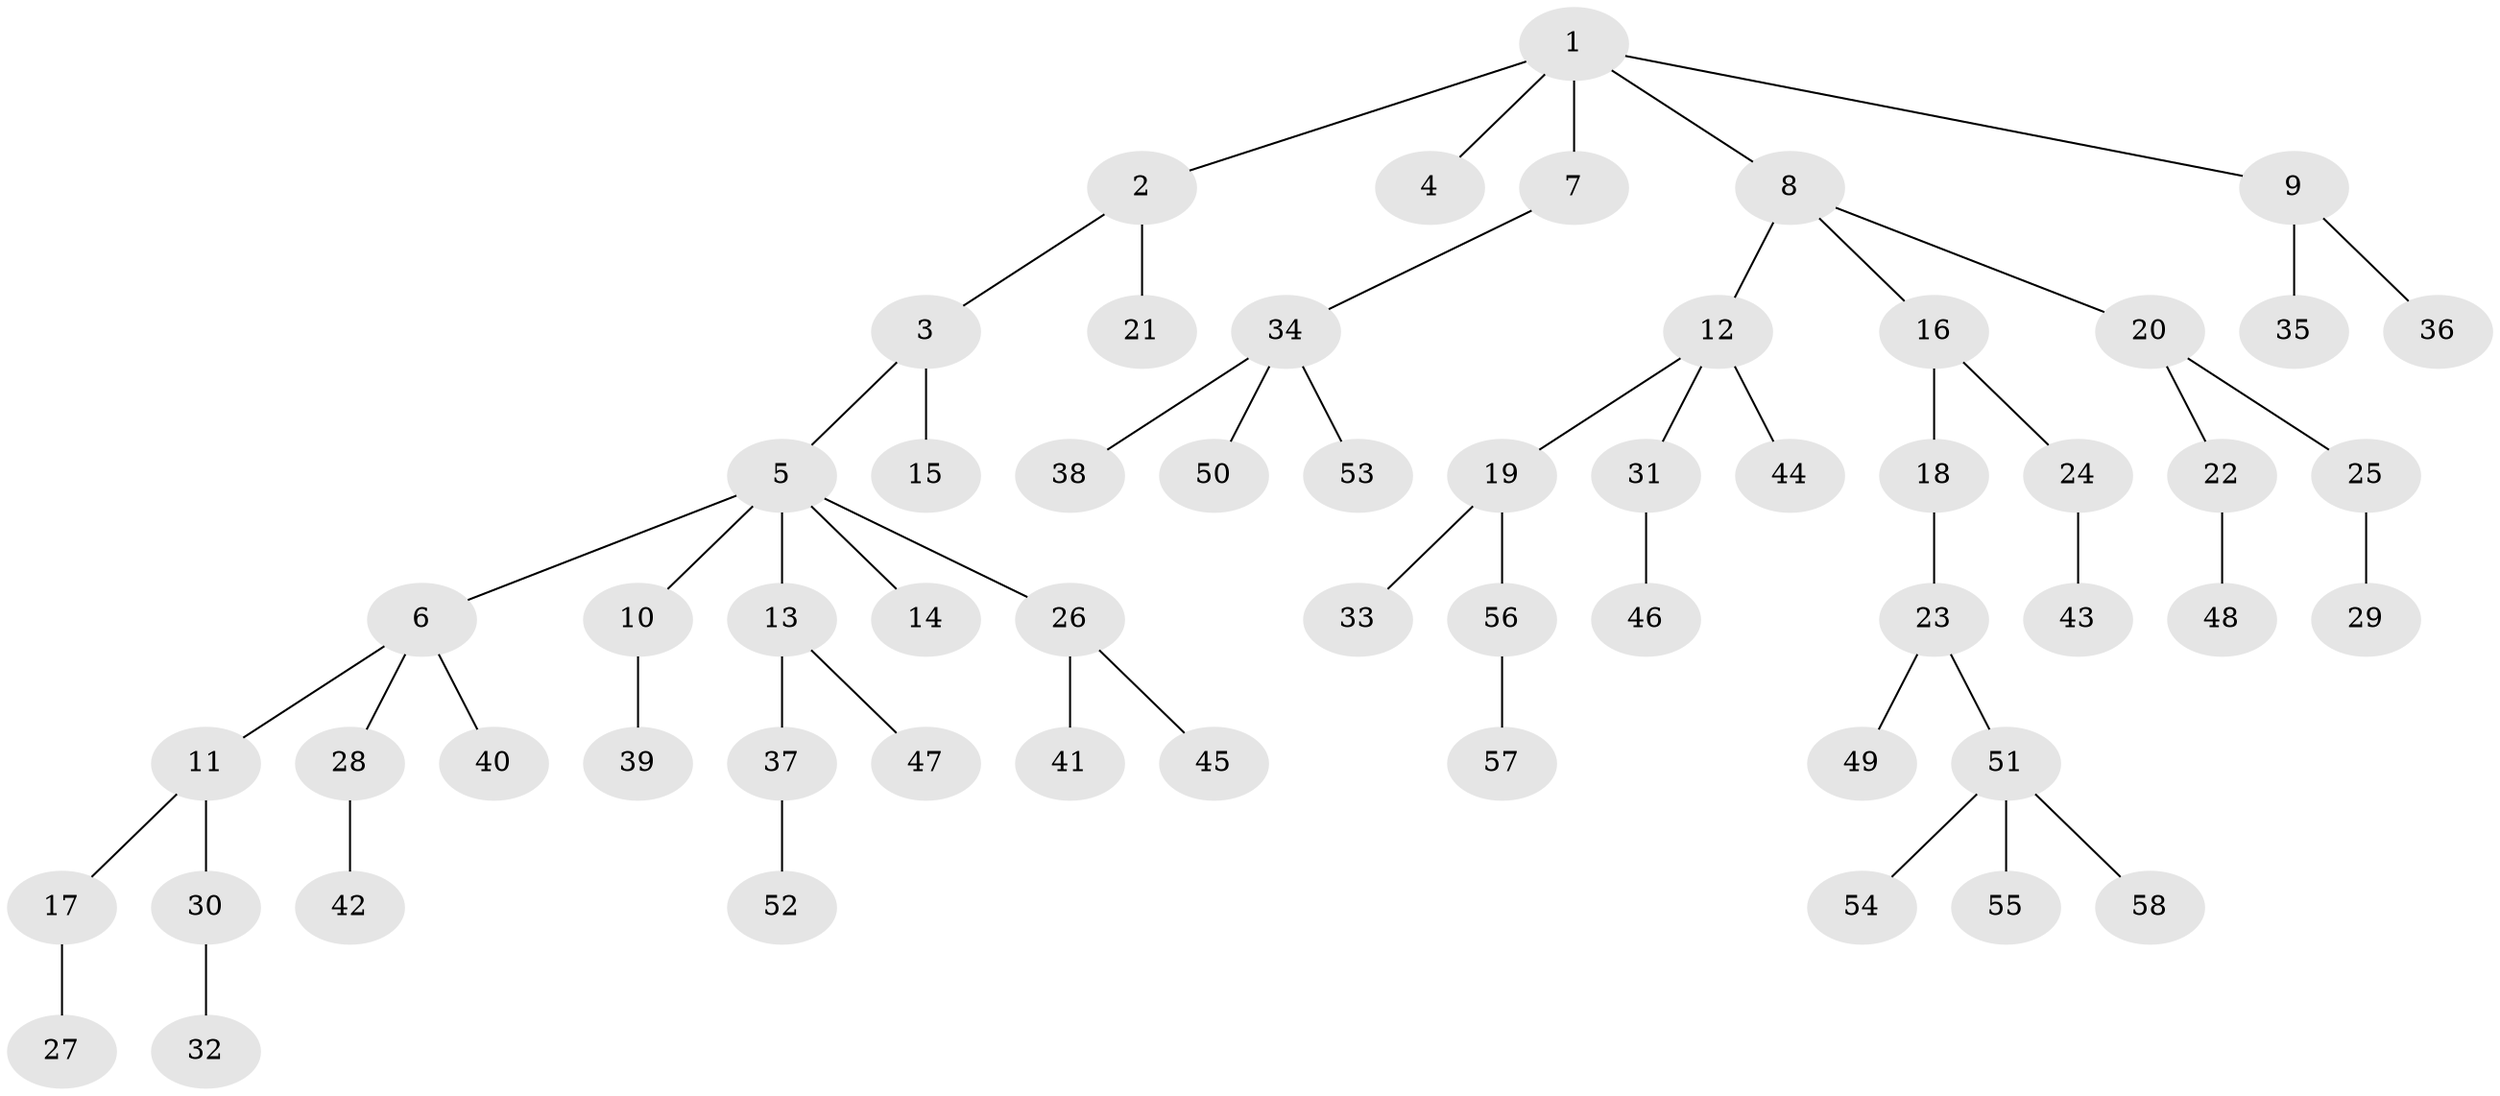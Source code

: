 // coarse degree distribution, {5: 0.02631578947368421, 2: 0.15789473684210525, 7: 0.02631578947368421, 1: 0.5789473684210527, 4: 0.02631578947368421, 6: 0.02631578947368421, 3: 0.15789473684210525}
// Generated by graph-tools (version 1.1) at 2025/24/03/03/25 07:24:07]
// undirected, 58 vertices, 57 edges
graph export_dot {
graph [start="1"]
  node [color=gray90,style=filled];
  1;
  2;
  3;
  4;
  5;
  6;
  7;
  8;
  9;
  10;
  11;
  12;
  13;
  14;
  15;
  16;
  17;
  18;
  19;
  20;
  21;
  22;
  23;
  24;
  25;
  26;
  27;
  28;
  29;
  30;
  31;
  32;
  33;
  34;
  35;
  36;
  37;
  38;
  39;
  40;
  41;
  42;
  43;
  44;
  45;
  46;
  47;
  48;
  49;
  50;
  51;
  52;
  53;
  54;
  55;
  56;
  57;
  58;
  1 -- 2;
  1 -- 4;
  1 -- 7;
  1 -- 8;
  1 -- 9;
  2 -- 3;
  2 -- 21;
  3 -- 5;
  3 -- 15;
  5 -- 6;
  5 -- 10;
  5 -- 13;
  5 -- 14;
  5 -- 26;
  6 -- 11;
  6 -- 28;
  6 -- 40;
  7 -- 34;
  8 -- 12;
  8 -- 16;
  8 -- 20;
  9 -- 35;
  9 -- 36;
  10 -- 39;
  11 -- 17;
  11 -- 30;
  12 -- 19;
  12 -- 31;
  12 -- 44;
  13 -- 37;
  13 -- 47;
  16 -- 18;
  16 -- 24;
  17 -- 27;
  18 -- 23;
  19 -- 33;
  19 -- 56;
  20 -- 22;
  20 -- 25;
  22 -- 48;
  23 -- 49;
  23 -- 51;
  24 -- 43;
  25 -- 29;
  26 -- 41;
  26 -- 45;
  28 -- 42;
  30 -- 32;
  31 -- 46;
  34 -- 38;
  34 -- 50;
  34 -- 53;
  37 -- 52;
  51 -- 54;
  51 -- 55;
  51 -- 58;
  56 -- 57;
}
